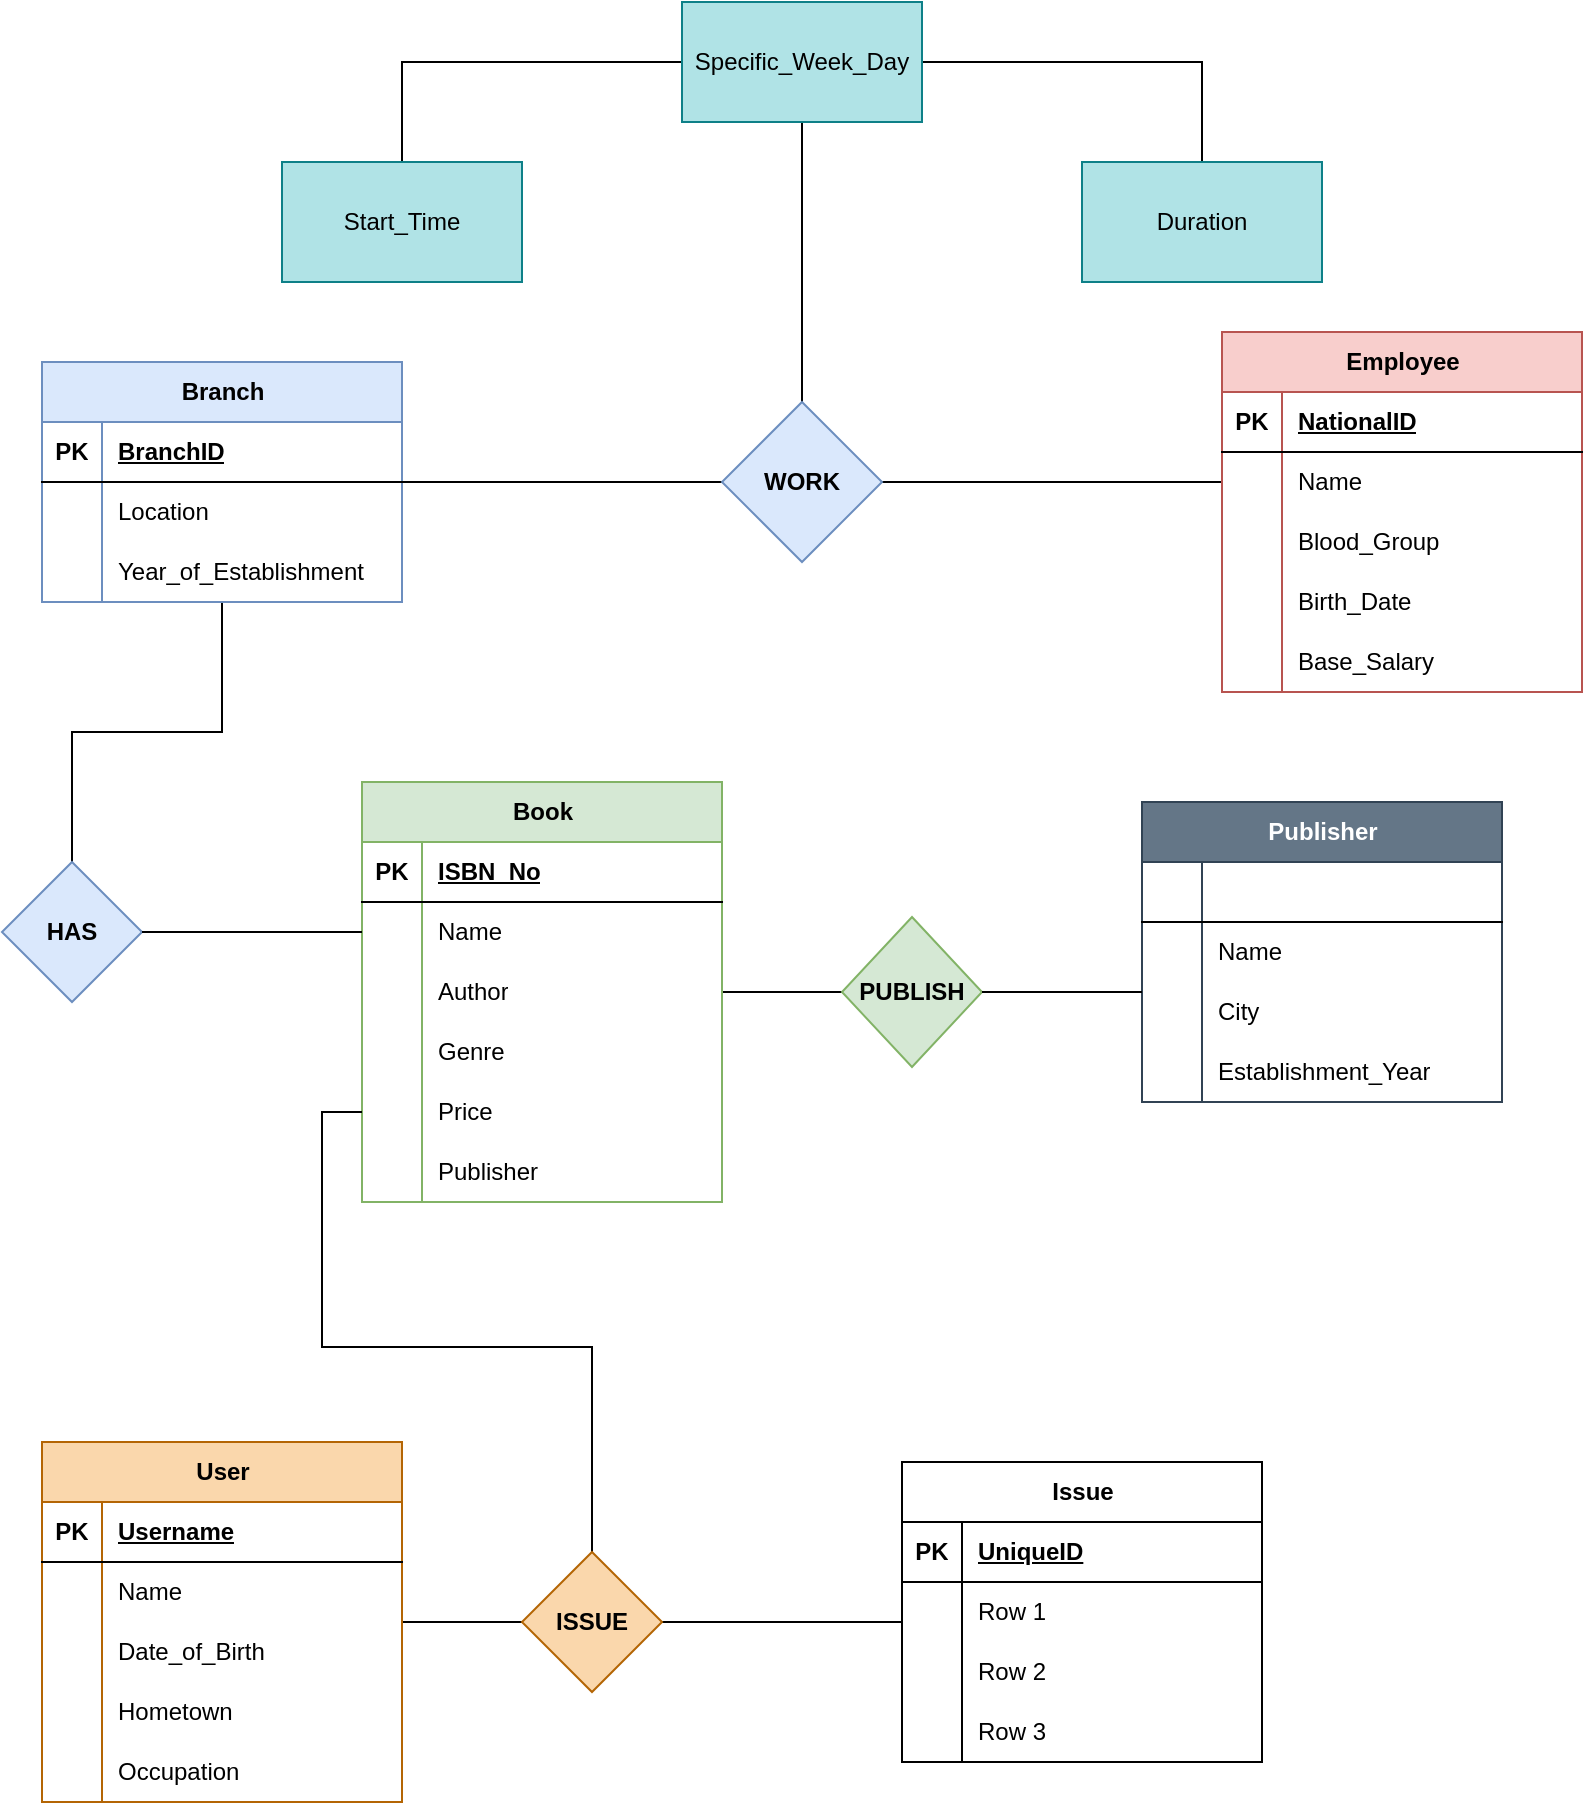 <mxfile version="21.8.0" type="github">
  <diagram id="R2lEEEUBdFMjLlhIrx00" name="Page-1">
    <mxGraphModel dx="1050" dy="581" grid="1" gridSize="10" guides="1" tooltips="1" connect="1" arrows="1" fold="1" page="1" pageScale="1" pageWidth="850" pageHeight="1100" math="0" shadow="0" extFonts="Permanent Marker^https://fonts.googleapis.com/css?family=Permanent+Marker">
      <root>
        <mxCell id="0" />
        <mxCell id="1" parent="0" />
        <mxCell id="8fr87lGCWMUbjA5E1Mi0-62" value="" style="edgeStyle=orthogonalEdgeStyle;rounded=0;orthogonalLoop=1;jettySize=auto;html=1;endArrow=none;endFill=0;" edge="1" parent="1" source="8fr87lGCWMUbjA5E1Mi0-15" target="8fr87lGCWMUbjA5E1Mi0-61">
          <mxGeometry relative="1" as="geometry" />
        </mxCell>
        <mxCell id="8fr87lGCWMUbjA5E1Mi0-104" value="" style="edgeStyle=orthogonalEdgeStyle;rounded=0;orthogonalLoop=1;jettySize=auto;html=1;endArrow=none;endFill=0;" edge="1" parent="1" source="8fr87lGCWMUbjA5E1Mi0-15" target="8fr87lGCWMUbjA5E1Mi0-103">
          <mxGeometry relative="1" as="geometry" />
        </mxCell>
        <mxCell id="8fr87lGCWMUbjA5E1Mi0-15" value="Branch" style="shape=table;startSize=30;container=1;collapsible=1;childLayout=tableLayout;fixedRows=1;rowLines=0;fontStyle=1;align=center;resizeLast=1;html=1;fillColor=#dae8fc;strokeColor=#6c8ebf;" vertex="1" parent="1">
          <mxGeometry x="40" y="200" width="180" height="120" as="geometry" />
        </mxCell>
        <mxCell id="8fr87lGCWMUbjA5E1Mi0-16" value="" style="shape=tableRow;horizontal=0;startSize=0;swimlaneHead=0;swimlaneBody=0;fillColor=none;collapsible=0;dropTarget=0;points=[[0,0.5],[1,0.5]];portConstraint=eastwest;top=0;left=0;right=0;bottom=1;" vertex="1" parent="8fr87lGCWMUbjA5E1Mi0-15">
          <mxGeometry y="30" width="180" height="30" as="geometry" />
        </mxCell>
        <mxCell id="8fr87lGCWMUbjA5E1Mi0-17" value="PK" style="shape=partialRectangle;connectable=0;fillColor=none;top=0;left=0;bottom=0;right=0;fontStyle=1;overflow=hidden;whiteSpace=wrap;html=1;" vertex="1" parent="8fr87lGCWMUbjA5E1Mi0-16">
          <mxGeometry width="30" height="30" as="geometry">
            <mxRectangle width="30" height="30" as="alternateBounds" />
          </mxGeometry>
        </mxCell>
        <mxCell id="8fr87lGCWMUbjA5E1Mi0-18" value="BranchID" style="shape=partialRectangle;connectable=0;fillColor=none;top=0;left=0;bottom=0;right=0;align=left;spacingLeft=6;fontStyle=5;overflow=hidden;whiteSpace=wrap;html=1;" vertex="1" parent="8fr87lGCWMUbjA5E1Mi0-16">
          <mxGeometry x="30" width="150" height="30" as="geometry">
            <mxRectangle width="150" height="30" as="alternateBounds" />
          </mxGeometry>
        </mxCell>
        <mxCell id="8fr87lGCWMUbjA5E1Mi0-19" value="" style="shape=tableRow;horizontal=0;startSize=0;swimlaneHead=0;swimlaneBody=0;fillColor=none;collapsible=0;dropTarget=0;points=[[0,0.5],[1,0.5]];portConstraint=eastwest;top=0;left=0;right=0;bottom=0;" vertex="1" parent="8fr87lGCWMUbjA5E1Mi0-15">
          <mxGeometry y="60" width="180" height="30" as="geometry" />
        </mxCell>
        <mxCell id="8fr87lGCWMUbjA5E1Mi0-20" value="" style="shape=partialRectangle;connectable=0;fillColor=none;top=0;left=0;bottom=0;right=0;editable=1;overflow=hidden;whiteSpace=wrap;html=1;" vertex="1" parent="8fr87lGCWMUbjA5E1Mi0-19">
          <mxGeometry width="30" height="30" as="geometry">
            <mxRectangle width="30" height="30" as="alternateBounds" />
          </mxGeometry>
        </mxCell>
        <mxCell id="8fr87lGCWMUbjA5E1Mi0-21" value="Location" style="shape=partialRectangle;connectable=0;fillColor=none;top=0;left=0;bottom=0;right=0;align=left;spacingLeft=6;overflow=hidden;whiteSpace=wrap;html=1;" vertex="1" parent="8fr87lGCWMUbjA5E1Mi0-19">
          <mxGeometry x="30" width="150" height="30" as="geometry">
            <mxRectangle width="150" height="30" as="alternateBounds" />
          </mxGeometry>
        </mxCell>
        <mxCell id="8fr87lGCWMUbjA5E1Mi0-22" value="" style="shape=tableRow;horizontal=0;startSize=0;swimlaneHead=0;swimlaneBody=0;fillColor=none;collapsible=0;dropTarget=0;points=[[0,0.5],[1,0.5]];portConstraint=eastwest;top=0;left=0;right=0;bottom=0;" vertex="1" parent="8fr87lGCWMUbjA5E1Mi0-15">
          <mxGeometry y="90" width="180" height="30" as="geometry" />
        </mxCell>
        <mxCell id="8fr87lGCWMUbjA5E1Mi0-23" value="" style="shape=partialRectangle;connectable=0;fillColor=none;top=0;left=0;bottom=0;right=0;editable=1;overflow=hidden;whiteSpace=wrap;html=1;" vertex="1" parent="8fr87lGCWMUbjA5E1Mi0-22">
          <mxGeometry width="30" height="30" as="geometry">
            <mxRectangle width="30" height="30" as="alternateBounds" />
          </mxGeometry>
        </mxCell>
        <mxCell id="8fr87lGCWMUbjA5E1Mi0-24" value="Year_of_Establishment" style="shape=partialRectangle;connectable=0;fillColor=none;top=0;left=0;bottom=0;right=0;align=left;spacingLeft=6;overflow=hidden;whiteSpace=wrap;html=1;" vertex="1" parent="8fr87lGCWMUbjA5E1Mi0-22">
          <mxGeometry x="30" width="150" height="30" as="geometry">
            <mxRectangle width="150" height="30" as="alternateBounds" />
          </mxGeometry>
        </mxCell>
        <mxCell id="8fr87lGCWMUbjA5E1Mi0-64" value="" style="edgeStyle=orthogonalEdgeStyle;rounded=0;orthogonalLoop=1;jettySize=auto;html=1;entryX=1;entryY=0.5;entryDx=0;entryDy=0;endArrow=none;endFill=0;exitX=0;exitY=0.5;exitDx=0;exitDy=0;" edge="1" parent="1" source="8fr87lGCWMUbjA5E1Mi0-32" target="8fr87lGCWMUbjA5E1Mi0-61">
          <mxGeometry relative="1" as="geometry">
            <mxPoint x="490" y="360" as="targetPoint" />
          </mxGeometry>
        </mxCell>
        <mxCell id="8fr87lGCWMUbjA5E1Mi0-28" value="Employee" style="shape=table;startSize=30;container=1;collapsible=1;childLayout=tableLayout;fixedRows=1;rowLines=0;fontStyle=1;align=center;resizeLast=1;html=1;fillColor=#f8cecc;strokeColor=#b85450;" vertex="1" parent="1">
          <mxGeometry x="630" y="185" width="180" height="180" as="geometry" />
        </mxCell>
        <mxCell id="8fr87lGCWMUbjA5E1Mi0-29" value="" style="shape=tableRow;horizontal=0;startSize=0;swimlaneHead=0;swimlaneBody=0;fillColor=none;collapsible=0;dropTarget=0;points=[[0,0.5],[1,0.5]];portConstraint=eastwest;top=0;left=0;right=0;bottom=1;" vertex="1" parent="8fr87lGCWMUbjA5E1Mi0-28">
          <mxGeometry y="30" width="180" height="30" as="geometry" />
        </mxCell>
        <mxCell id="8fr87lGCWMUbjA5E1Mi0-30" value="PK" style="shape=partialRectangle;connectable=0;fillColor=none;top=0;left=0;bottom=0;right=0;fontStyle=1;overflow=hidden;whiteSpace=wrap;html=1;" vertex="1" parent="8fr87lGCWMUbjA5E1Mi0-29">
          <mxGeometry width="30" height="30" as="geometry">
            <mxRectangle width="30" height="30" as="alternateBounds" />
          </mxGeometry>
        </mxCell>
        <mxCell id="8fr87lGCWMUbjA5E1Mi0-31" value="NationalID" style="shape=partialRectangle;connectable=0;fillColor=none;top=0;left=0;bottom=0;right=0;align=left;spacingLeft=6;fontStyle=5;overflow=hidden;whiteSpace=wrap;html=1;" vertex="1" parent="8fr87lGCWMUbjA5E1Mi0-29">
          <mxGeometry x="30" width="150" height="30" as="geometry">
            <mxRectangle width="150" height="30" as="alternateBounds" />
          </mxGeometry>
        </mxCell>
        <mxCell id="8fr87lGCWMUbjA5E1Mi0-32" value="" style="shape=tableRow;horizontal=0;startSize=0;swimlaneHead=0;swimlaneBody=0;fillColor=none;collapsible=0;dropTarget=0;points=[[0,0.5],[1,0.5]];portConstraint=eastwest;top=0;left=0;right=0;bottom=0;" vertex="1" parent="8fr87lGCWMUbjA5E1Mi0-28">
          <mxGeometry y="60" width="180" height="30" as="geometry" />
        </mxCell>
        <mxCell id="8fr87lGCWMUbjA5E1Mi0-33" value="" style="shape=partialRectangle;connectable=0;fillColor=none;top=0;left=0;bottom=0;right=0;editable=1;overflow=hidden;whiteSpace=wrap;html=1;" vertex="1" parent="8fr87lGCWMUbjA5E1Mi0-32">
          <mxGeometry width="30" height="30" as="geometry">
            <mxRectangle width="30" height="30" as="alternateBounds" />
          </mxGeometry>
        </mxCell>
        <mxCell id="8fr87lGCWMUbjA5E1Mi0-34" value="Name" style="shape=partialRectangle;connectable=0;fillColor=none;top=0;left=0;bottom=0;right=0;align=left;spacingLeft=6;overflow=hidden;whiteSpace=wrap;html=1;" vertex="1" parent="8fr87lGCWMUbjA5E1Mi0-32">
          <mxGeometry x="30" width="150" height="30" as="geometry">
            <mxRectangle width="150" height="30" as="alternateBounds" />
          </mxGeometry>
        </mxCell>
        <mxCell id="8fr87lGCWMUbjA5E1Mi0-35" value="" style="shape=tableRow;horizontal=0;startSize=0;swimlaneHead=0;swimlaneBody=0;fillColor=none;collapsible=0;dropTarget=0;points=[[0,0.5],[1,0.5]];portConstraint=eastwest;top=0;left=0;right=0;bottom=0;" vertex="1" parent="8fr87lGCWMUbjA5E1Mi0-28">
          <mxGeometry y="90" width="180" height="30" as="geometry" />
        </mxCell>
        <mxCell id="8fr87lGCWMUbjA5E1Mi0-36" value="" style="shape=partialRectangle;connectable=0;fillColor=none;top=0;left=0;bottom=0;right=0;editable=1;overflow=hidden;whiteSpace=wrap;html=1;" vertex="1" parent="8fr87lGCWMUbjA5E1Mi0-35">
          <mxGeometry width="30" height="30" as="geometry">
            <mxRectangle width="30" height="30" as="alternateBounds" />
          </mxGeometry>
        </mxCell>
        <mxCell id="8fr87lGCWMUbjA5E1Mi0-37" value="Blood_Group" style="shape=partialRectangle;connectable=0;fillColor=none;top=0;left=0;bottom=0;right=0;align=left;spacingLeft=6;overflow=hidden;whiteSpace=wrap;html=1;" vertex="1" parent="8fr87lGCWMUbjA5E1Mi0-35">
          <mxGeometry x="30" width="150" height="30" as="geometry">
            <mxRectangle width="150" height="30" as="alternateBounds" />
          </mxGeometry>
        </mxCell>
        <mxCell id="8fr87lGCWMUbjA5E1Mi0-38" value="" style="shape=tableRow;horizontal=0;startSize=0;swimlaneHead=0;swimlaneBody=0;fillColor=none;collapsible=0;dropTarget=0;points=[[0,0.5],[1,0.5]];portConstraint=eastwest;top=0;left=0;right=0;bottom=0;" vertex="1" parent="8fr87lGCWMUbjA5E1Mi0-28">
          <mxGeometry y="120" width="180" height="30" as="geometry" />
        </mxCell>
        <mxCell id="8fr87lGCWMUbjA5E1Mi0-39" value="" style="shape=partialRectangle;connectable=0;fillColor=none;top=0;left=0;bottom=0;right=0;editable=1;overflow=hidden;whiteSpace=wrap;html=1;" vertex="1" parent="8fr87lGCWMUbjA5E1Mi0-38">
          <mxGeometry width="30" height="30" as="geometry">
            <mxRectangle width="30" height="30" as="alternateBounds" />
          </mxGeometry>
        </mxCell>
        <mxCell id="8fr87lGCWMUbjA5E1Mi0-40" value="Birth_Date" style="shape=partialRectangle;connectable=0;fillColor=none;top=0;left=0;bottom=0;right=0;align=left;spacingLeft=6;overflow=hidden;whiteSpace=wrap;html=1;" vertex="1" parent="8fr87lGCWMUbjA5E1Mi0-38">
          <mxGeometry x="30" width="150" height="30" as="geometry">
            <mxRectangle width="150" height="30" as="alternateBounds" />
          </mxGeometry>
        </mxCell>
        <mxCell id="8fr87lGCWMUbjA5E1Mi0-125" value="" style="shape=tableRow;horizontal=0;startSize=0;swimlaneHead=0;swimlaneBody=0;fillColor=none;collapsible=0;dropTarget=0;points=[[0,0.5],[1,0.5]];portConstraint=eastwest;top=0;left=0;right=0;bottom=0;" vertex="1" parent="8fr87lGCWMUbjA5E1Mi0-28">
          <mxGeometry y="150" width="180" height="30" as="geometry" />
        </mxCell>
        <mxCell id="8fr87lGCWMUbjA5E1Mi0-126" value="" style="shape=partialRectangle;connectable=0;fillColor=none;top=0;left=0;bottom=0;right=0;editable=1;overflow=hidden;whiteSpace=wrap;html=1;" vertex="1" parent="8fr87lGCWMUbjA5E1Mi0-125">
          <mxGeometry width="30" height="30" as="geometry">
            <mxRectangle width="30" height="30" as="alternateBounds" />
          </mxGeometry>
        </mxCell>
        <mxCell id="8fr87lGCWMUbjA5E1Mi0-127" value="Base_Salary" style="shape=partialRectangle;connectable=0;fillColor=none;top=0;left=0;bottom=0;right=0;align=left;spacingLeft=6;overflow=hidden;whiteSpace=wrap;html=1;" vertex="1" parent="8fr87lGCWMUbjA5E1Mi0-125">
          <mxGeometry x="30" width="150" height="30" as="geometry">
            <mxRectangle width="150" height="30" as="alternateBounds" />
          </mxGeometry>
        </mxCell>
        <mxCell id="8fr87lGCWMUbjA5E1Mi0-56" value="" style="edgeStyle=orthogonalEdgeStyle;rounded=0;orthogonalLoop=1;jettySize=auto;html=1;exitX=0.5;exitY=0;exitDx=0;exitDy=0;endArrow=none;endFill=0;" edge="1" parent="1" source="8fr87lGCWMUbjA5E1Mi0-61" target="8fr87lGCWMUbjA5E1Mi0-55">
          <mxGeometry relative="1" as="geometry">
            <mxPoint x="420" y="235" as="sourcePoint" />
          </mxGeometry>
        </mxCell>
        <mxCell id="8fr87lGCWMUbjA5E1Mi0-58" value="" style="edgeStyle=orthogonalEdgeStyle;rounded=0;orthogonalLoop=1;jettySize=auto;html=1;endArrow=none;endFill=0;" edge="1" parent="1" source="8fr87lGCWMUbjA5E1Mi0-55" target="8fr87lGCWMUbjA5E1Mi0-57">
          <mxGeometry relative="1" as="geometry" />
        </mxCell>
        <mxCell id="8fr87lGCWMUbjA5E1Mi0-60" value="" style="edgeStyle=orthogonalEdgeStyle;rounded=0;orthogonalLoop=1;jettySize=auto;html=1;endArrow=none;endFill=0;" edge="1" parent="1" source="8fr87lGCWMUbjA5E1Mi0-55" target="8fr87lGCWMUbjA5E1Mi0-59">
          <mxGeometry relative="1" as="geometry" />
        </mxCell>
        <mxCell id="8fr87lGCWMUbjA5E1Mi0-55" value="Specific_Week_Day" style="whiteSpace=wrap;html=1;fillColor=#b0e3e6;strokeColor=#0e8088;" vertex="1" parent="1">
          <mxGeometry x="360" y="20" width="120" height="60" as="geometry" />
        </mxCell>
        <mxCell id="8fr87lGCWMUbjA5E1Mi0-57" value="Start_Time" style="whiteSpace=wrap;html=1;fillColor=#b0e3e6;strokeColor=#0e8088;" vertex="1" parent="1">
          <mxGeometry x="160" y="100" width="120" height="60" as="geometry" />
        </mxCell>
        <mxCell id="8fr87lGCWMUbjA5E1Mi0-59" value="Duration" style="whiteSpace=wrap;html=1;fillColor=#b0e3e6;strokeColor=#0e8088;" vertex="1" parent="1">
          <mxGeometry x="560" y="100" width="120" height="60" as="geometry" />
        </mxCell>
        <mxCell id="8fr87lGCWMUbjA5E1Mi0-61" value="WORK" style="rhombus;whiteSpace=wrap;html=1;fillColor=#dae8fc;strokeColor=#6c8ebf;startSize=30;fontStyle=1;" vertex="1" parent="1">
          <mxGeometry x="380" y="220" width="80" height="80" as="geometry" />
        </mxCell>
        <mxCell id="8fr87lGCWMUbjA5E1Mi0-107" value="" style="edgeStyle=orthogonalEdgeStyle;rounded=0;orthogonalLoop=1;jettySize=auto;html=1;endArrow=none;endFill=0;" edge="1" parent="1" source="8fr87lGCWMUbjA5E1Mi0-65" target="8fr87lGCWMUbjA5E1Mi0-106">
          <mxGeometry relative="1" as="geometry" />
        </mxCell>
        <mxCell id="8fr87lGCWMUbjA5E1Mi0-65" value="Book" style="shape=table;startSize=30;container=1;collapsible=1;childLayout=tableLayout;fixedRows=1;rowLines=0;fontStyle=1;align=center;resizeLast=1;html=1;fillColor=#d5e8d4;strokeColor=#82b366;" vertex="1" parent="1">
          <mxGeometry x="200" y="410" width="180" height="210" as="geometry" />
        </mxCell>
        <mxCell id="8fr87lGCWMUbjA5E1Mi0-66" value="" style="shape=tableRow;horizontal=0;startSize=0;swimlaneHead=0;swimlaneBody=0;fillColor=none;collapsible=0;dropTarget=0;points=[[0,0.5],[1,0.5]];portConstraint=eastwest;top=0;left=0;right=0;bottom=1;" vertex="1" parent="8fr87lGCWMUbjA5E1Mi0-65">
          <mxGeometry y="30" width="180" height="30" as="geometry" />
        </mxCell>
        <mxCell id="8fr87lGCWMUbjA5E1Mi0-67" value="PK" style="shape=partialRectangle;connectable=0;fillColor=none;top=0;left=0;bottom=0;right=0;fontStyle=1;overflow=hidden;whiteSpace=wrap;html=1;" vertex="1" parent="8fr87lGCWMUbjA5E1Mi0-66">
          <mxGeometry width="30" height="30" as="geometry">
            <mxRectangle width="30" height="30" as="alternateBounds" />
          </mxGeometry>
        </mxCell>
        <mxCell id="8fr87lGCWMUbjA5E1Mi0-68" value="ISBN_No" style="shape=partialRectangle;connectable=0;fillColor=none;top=0;left=0;bottom=0;right=0;align=left;spacingLeft=6;fontStyle=5;overflow=hidden;whiteSpace=wrap;html=1;" vertex="1" parent="8fr87lGCWMUbjA5E1Mi0-66">
          <mxGeometry x="30" width="150" height="30" as="geometry">
            <mxRectangle width="150" height="30" as="alternateBounds" />
          </mxGeometry>
        </mxCell>
        <mxCell id="8fr87lGCWMUbjA5E1Mi0-69" value="" style="shape=tableRow;horizontal=0;startSize=0;swimlaneHead=0;swimlaneBody=0;fillColor=none;collapsible=0;dropTarget=0;points=[[0,0.5],[1,0.5]];portConstraint=eastwest;top=0;left=0;right=0;bottom=0;" vertex="1" parent="8fr87lGCWMUbjA5E1Mi0-65">
          <mxGeometry y="60" width="180" height="30" as="geometry" />
        </mxCell>
        <mxCell id="8fr87lGCWMUbjA5E1Mi0-70" value="" style="shape=partialRectangle;connectable=0;fillColor=none;top=0;left=0;bottom=0;right=0;editable=1;overflow=hidden;whiteSpace=wrap;html=1;" vertex="1" parent="8fr87lGCWMUbjA5E1Mi0-69">
          <mxGeometry width="30" height="30" as="geometry">
            <mxRectangle width="30" height="30" as="alternateBounds" />
          </mxGeometry>
        </mxCell>
        <mxCell id="8fr87lGCWMUbjA5E1Mi0-71" value="Name" style="shape=partialRectangle;connectable=0;fillColor=none;top=0;left=0;bottom=0;right=0;align=left;spacingLeft=6;overflow=hidden;whiteSpace=wrap;html=1;" vertex="1" parent="8fr87lGCWMUbjA5E1Mi0-69">
          <mxGeometry x="30" width="150" height="30" as="geometry">
            <mxRectangle width="150" height="30" as="alternateBounds" />
          </mxGeometry>
        </mxCell>
        <mxCell id="8fr87lGCWMUbjA5E1Mi0-72" value="" style="shape=tableRow;horizontal=0;startSize=0;swimlaneHead=0;swimlaneBody=0;fillColor=none;collapsible=0;dropTarget=0;points=[[0,0.5],[1,0.5]];portConstraint=eastwest;top=0;left=0;right=0;bottom=0;" vertex="1" parent="8fr87lGCWMUbjA5E1Mi0-65">
          <mxGeometry y="90" width="180" height="30" as="geometry" />
        </mxCell>
        <mxCell id="8fr87lGCWMUbjA5E1Mi0-73" value="" style="shape=partialRectangle;connectable=0;fillColor=none;top=0;left=0;bottom=0;right=0;editable=1;overflow=hidden;whiteSpace=wrap;html=1;" vertex="1" parent="8fr87lGCWMUbjA5E1Mi0-72">
          <mxGeometry width="30" height="30" as="geometry">
            <mxRectangle width="30" height="30" as="alternateBounds" />
          </mxGeometry>
        </mxCell>
        <mxCell id="8fr87lGCWMUbjA5E1Mi0-74" value="Author" style="shape=partialRectangle;connectable=0;fillColor=none;top=0;left=0;bottom=0;right=0;align=left;spacingLeft=6;overflow=hidden;whiteSpace=wrap;html=1;" vertex="1" parent="8fr87lGCWMUbjA5E1Mi0-72">
          <mxGeometry x="30" width="150" height="30" as="geometry">
            <mxRectangle width="150" height="30" as="alternateBounds" />
          </mxGeometry>
        </mxCell>
        <mxCell id="8fr87lGCWMUbjA5E1Mi0-75" value="" style="shape=tableRow;horizontal=0;startSize=0;swimlaneHead=0;swimlaneBody=0;fillColor=none;collapsible=0;dropTarget=0;points=[[0,0.5],[1,0.5]];portConstraint=eastwest;top=0;left=0;right=0;bottom=0;" vertex="1" parent="8fr87lGCWMUbjA5E1Mi0-65">
          <mxGeometry y="120" width="180" height="30" as="geometry" />
        </mxCell>
        <mxCell id="8fr87lGCWMUbjA5E1Mi0-76" value="" style="shape=partialRectangle;connectable=0;fillColor=none;top=0;left=0;bottom=0;right=0;editable=1;overflow=hidden;whiteSpace=wrap;html=1;" vertex="1" parent="8fr87lGCWMUbjA5E1Mi0-75">
          <mxGeometry width="30" height="30" as="geometry">
            <mxRectangle width="30" height="30" as="alternateBounds" />
          </mxGeometry>
        </mxCell>
        <mxCell id="8fr87lGCWMUbjA5E1Mi0-77" value="Genre" style="shape=partialRectangle;connectable=0;fillColor=none;top=0;left=0;bottom=0;right=0;align=left;spacingLeft=6;overflow=hidden;whiteSpace=wrap;html=1;" vertex="1" parent="8fr87lGCWMUbjA5E1Mi0-75">
          <mxGeometry x="30" width="150" height="30" as="geometry">
            <mxRectangle width="150" height="30" as="alternateBounds" />
          </mxGeometry>
        </mxCell>
        <mxCell id="8fr87lGCWMUbjA5E1Mi0-78" value="" style="shape=tableRow;horizontal=0;startSize=0;swimlaneHead=0;swimlaneBody=0;fillColor=none;collapsible=0;dropTarget=0;points=[[0,0.5],[1,0.5]];portConstraint=eastwest;top=0;left=0;right=0;bottom=0;" vertex="1" parent="8fr87lGCWMUbjA5E1Mi0-65">
          <mxGeometry y="150" width="180" height="30" as="geometry" />
        </mxCell>
        <mxCell id="8fr87lGCWMUbjA5E1Mi0-79" value="" style="shape=partialRectangle;connectable=0;fillColor=none;top=0;left=0;bottom=0;right=0;editable=1;overflow=hidden;whiteSpace=wrap;html=1;" vertex="1" parent="8fr87lGCWMUbjA5E1Mi0-78">
          <mxGeometry width="30" height="30" as="geometry">
            <mxRectangle width="30" height="30" as="alternateBounds" />
          </mxGeometry>
        </mxCell>
        <mxCell id="8fr87lGCWMUbjA5E1Mi0-80" value="Price" style="shape=partialRectangle;connectable=0;fillColor=none;top=0;left=0;bottom=0;right=0;align=left;spacingLeft=6;overflow=hidden;whiteSpace=wrap;html=1;" vertex="1" parent="8fr87lGCWMUbjA5E1Mi0-78">
          <mxGeometry x="30" width="150" height="30" as="geometry">
            <mxRectangle width="150" height="30" as="alternateBounds" />
          </mxGeometry>
        </mxCell>
        <mxCell id="8fr87lGCWMUbjA5E1Mi0-100" value="" style="shape=tableRow;horizontal=0;startSize=0;swimlaneHead=0;swimlaneBody=0;fillColor=none;collapsible=0;dropTarget=0;points=[[0,0.5],[1,0.5]];portConstraint=eastwest;top=0;left=0;right=0;bottom=0;" vertex="1" parent="8fr87lGCWMUbjA5E1Mi0-65">
          <mxGeometry y="180" width="180" height="30" as="geometry" />
        </mxCell>
        <mxCell id="8fr87lGCWMUbjA5E1Mi0-101" value="" style="shape=partialRectangle;connectable=0;fillColor=none;top=0;left=0;bottom=0;right=0;editable=1;overflow=hidden;whiteSpace=wrap;html=1;" vertex="1" parent="8fr87lGCWMUbjA5E1Mi0-100">
          <mxGeometry width="30" height="30" as="geometry">
            <mxRectangle width="30" height="30" as="alternateBounds" />
          </mxGeometry>
        </mxCell>
        <mxCell id="8fr87lGCWMUbjA5E1Mi0-102" value="Publisher" style="shape=partialRectangle;connectable=0;fillColor=none;top=0;left=0;bottom=0;right=0;align=left;spacingLeft=6;overflow=hidden;whiteSpace=wrap;html=1;" vertex="1" parent="8fr87lGCWMUbjA5E1Mi0-100">
          <mxGeometry x="30" width="150" height="30" as="geometry">
            <mxRectangle width="150" height="30" as="alternateBounds" />
          </mxGeometry>
        </mxCell>
        <mxCell id="8fr87lGCWMUbjA5E1Mi0-81" value="Publisher" style="shape=table;startSize=30;container=1;collapsible=1;childLayout=tableLayout;fixedRows=1;rowLines=0;fontStyle=1;align=center;resizeLast=1;html=1;fillColor=#647687;strokeColor=#314354;fontColor=#ffffff;" vertex="1" parent="1">
          <mxGeometry x="590" y="420" width="180" height="150" as="geometry" />
        </mxCell>
        <mxCell id="8fr87lGCWMUbjA5E1Mi0-82" value="" style="shape=tableRow;horizontal=0;startSize=0;swimlaneHead=0;swimlaneBody=0;fillColor=none;collapsible=0;dropTarget=0;points=[[0,0.5],[1,0.5]];portConstraint=eastwest;top=0;left=0;right=0;bottom=1;" vertex="1" parent="8fr87lGCWMUbjA5E1Mi0-81">
          <mxGeometry y="30" width="180" height="30" as="geometry" />
        </mxCell>
        <mxCell id="8fr87lGCWMUbjA5E1Mi0-83" value="" style="shape=partialRectangle;connectable=0;fillColor=none;top=0;left=0;bottom=0;right=0;fontStyle=1;overflow=hidden;whiteSpace=wrap;html=1;" vertex="1" parent="8fr87lGCWMUbjA5E1Mi0-82">
          <mxGeometry width="30" height="30" as="geometry">
            <mxRectangle width="30" height="30" as="alternateBounds" />
          </mxGeometry>
        </mxCell>
        <mxCell id="8fr87lGCWMUbjA5E1Mi0-84" value="" style="shape=partialRectangle;connectable=0;fillColor=none;top=0;left=0;bottom=0;right=0;align=left;spacingLeft=6;fontStyle=5;overflow=hidden;whiteSpace=wrap;html=1;" vertex="1" parent="8fr87lGCWMUbjA5E1Mi0-82">
          <mxGeometry x="30" width="150" height="30" as="geometry">
            <mxRectangle width="150" height="30" as="alternateBounds" />
          </mxGeometry>
        </mxCell>
        <mxCell id="8fr87lGCWMUbjA5E1Mi0-85" value="" style="shape=tableRow;horizontal=0;startSize=0;swimlaneHead=0;swimlaneBody=0;fillColor=none;collapsible=0;dropTarget=0;points=[[0,0.5],[1,0.5]];portConstraint=eastwest;top=0;left=0;right=0;bottom=0;" vertex="1" parent="8fr87lGCWMUbjA5E1Mi0-81">
          <mxGeometry y="60" width="180" height="30" as="geometry" />
        </mxCell>
        <mxCell id="8fr87lGCWMUbjA5E1Mi0-86" value="" style="shape=partialRectangle;connectable=0;fillColor=none;top=0;left=0;bottom=0;right=0;editable=1;overflow=hidden;whiteSpace=wrap;html=1;" vertex="1" parent="8fr87lGCWMUbjA5E1Mi0-85">
          <mxGeometry width="30" height="30" as="geometry">
            <mxRectangle width="30" height="30" as="alternateBounds" />
          </mxGeometry>
        </mxCell>
        <mxCell id="8fr87lGCWMUbjA5E1Mi0-87" value="Name" style="shape=partialRectangle;connectable=0;fillColor=none;top=0;left=0;bottom=0;right=0;align=left;spacingLeft=6;overflow=hidden;whiteSpace=wrap;html=1;" vertex="1" parent="8fr87lGCWMUbjA5E1Mi0-85">
          <mxGeometry x="30" width="150" height="30" as="geometry">
            <mxRectangle width="150" height="30" as="alternateBounds" />
          </mxGeometry>
        </mxCell>
        <mxCell id="8fr87lGCWMUbjA5E1Mi0-88" value="" style="shape=tableRow;horizontal=0;startSize=0;swimlaneHead=0;swimlaneBody=0;fillColor=none;collapsible=0;dropTarget=0;points=[[0,0.5],[1,0.5]];portConstraint=eastwest;top=0;left=0;right=0;bottom=0;" vertex="1" parent="8fr87lGCWMUbjA5E1Mi0-81">
          <mxGeometry y="90" width="180" height="30" as="geometry" />
        </mxCell>
        <mxCell id="8fr87lGCWMUbjA5E1Mi0-89" value="" style="shape=partialRectangle;connectable=0;fillColor=none;top=0;left=0;bottom=0;right=0;editable=1;overflow=hidden;whiteSpace=wrap;html=1;" vertex="1" parent="8fr87lGCWMUbjA5E1Mi0-88">
          <mxGeometry width="30" height="30" as="geometry">
            <mxRectangle width="30" height="30" as="alternateBounds" />
          </mxGeometry>
        </mxCell>
        <mxCell id="8fr87lGCWMUbjA5E1Mi0-90" value="City" style="shape=partialRectangle;connectable=0;fillColor=none;top=0;left=0;bottom=0;right=0;align=left;spacingLeft=6;overflow=hidden;whiteSpace=wrap;html=1;" vertex="1" parent="8fr87lGCWMUbjA5E1Mi0-88">
          <mxGeometry x="30" width="150" height="30" as="geometry">
            <mxRectangle width="150" height="30" as="alternateBounds" />
          </mxGeometry>
        </mxCell>
        <mxCell id="8fr87lGCWMUbjA5E1Mi0-91" value="" style="shape=tableRow;horizontal=0;startSize=0;swimlaneHead=0;swimlaneBody=0;fillColor=none;collapsible=0;dropTarget=0;points=[[0,0.5],[1,0.5]];portConstraint=eastwest;top=0;left=0;right=0;bottom=0;" vertex="1" parent="8fr87lGCWMUbjA5E1Mi0-81">
          <mxGeometry y="120" width="180" height="30" as="geometry" />
        </mxCell>
        <mxCell id="8fr87lGCWMUbjA5E1Mi0-92" value="" style="shape=partialRectangle;connectable=0;fillColor=none;top=0;left=0;bottom=0;right=0;editable=1;overflow=hidden;whiteSpace=wrap;html=1;" vertex="1" parent="8fr87lGCWMUbjA5E1Mi0-91">
          <mxGeometry width="30" height="30" as="geometry">
            <mxRectangle width="30" height="30" as="alternateBounds" />
          </mxGeometry>
        </mxCell>
        <mxCell id="8fr87lGCWMUbjA5E1Mi0-93" value="Establishment_Year" style="shape=partialRectangle;connectable=0;fillColor=none;top=0;left=0;bottom=0;right=0;align=left;spacingLeft=6;overflow=hidden;whiteSpace=wrap;html=1;" vertex="1" parent="8fr87lGCWMUbjA5E1Mi0-91">
          <mxGeometry x="30" width="150" height="30" as="geometry">
            <mxRectangle width="150" height="30" as="alternateBounds" />
          </mxGeometry>
        </mxCell>
        <mxCell id="8fr87lGCWMUbjA5E1Mi0-103" value="HAS" style="rhombus;whiteSpace=wrap;html=1;fillColor=#dae8fc;strokeColor=#6c8ebf;startSize=30;fontStyle=1;" vertex="1" parent="1">
          <mxGeometry x="20" y="450" width="70" height="70" as="geometry" />
        </mxCell>
        <mxCell id="8fr87lGCWMUbjA5E1Mi0-105" value="" style="endArrow=none;html=1;rounded=0;exitX=1;exitY=0.5;exitDx=0;exitDy=0;entryX=0;entryY=0.5;entryDx=0;entryDy=0;" edge="1" parent="1" source="8fr87lGCWMUbjA5E1Mi0-103" target="8fr87lGCWMUbjA5E1Mi0-69">
          <mxGeometry width="50" height="50" relative="1" as="geometry">
            <mxPoint x="390" y="410" as="sourcePoint" />
            <mxPoint x="440" y="360" as="targetPoint" />
          </mxGeometry>
        </mxCell>
        <mxCell id="8fr87lGCWMUbjA5E1Mi0-106" value="PUBLISH" style="rhombus;whiteSpace=wrap;html=1;fillColor=#d5e8d4;strokeColor=#82b366;startSize=30;fontStyle=1;" vertex="1" parent="1">
          <mxGeometry x="440" y="477.5" width="70" height="75" as="geometry" />
        </mxCell>
        <mxCell id="8fr87lGCWMUbjA5E1Mi0-108" value="" style="endArrow=none;html=1;rounded=0;exitX=1;exitY=0.5;exitDx=0;exitDy=0;" edge="1" parent="1" source="8fr87lGCWMUbjA5E1Mi0-106">
          <mxGeometry width="50" height="50" relative="1" as="geometry">
            <mxPoint x="390" y="410" as="sourcePoint" />
            <mxPoint x="590" y="515" as="targetPoint" />
          </mxGeometry>
        </mxCell>
        <mxCell id="8fr87lGCWMUbjA5E1Mi0-129" value="" style="edgeStyle=orthogonalEdgeStyle;rounded=0;orthogonalLoop=1;jettySize=auto;html=1;endArrow=none;endFill=0;" edge="1" parent="1" source="8fr87lGCWMUbjA5E1Mi0-109" target="8fr87lGCWMUbjA5E1Mi0-128">
          <mxGeometry relative="1" as="geometry" />
        </mxCell>
        <mxCell id="8fr87lGCWMUbjA5E1Mi0-109" value="User" style="shape=table;startSize=30;container=1;collapsible=1;childLayout=tableLayout;fixedRows=1;rowLines=0;fontStyle=1;align=center;resizeLast=1;html=1;fillColor=#fad7ac;strokeColor=#b46504;" vertex="1" parent="1">
          <mxGeometry x="40" y="740" width="180" height="180" as="geometry" />
        </mxCell>
        <mxCell id="8fr87lGCWMUbjA5E1Mi0-110" value="" style="shape=tableRow;horizontal=0;startSize=0;swimlaneHead=0;swimlaneBody=0;fillColor=none;collapsible=0;dropTarget=0;points=[[0,0.5],[1,0.5]];portConstraint=eastwest;top=0;left=0;right=0;bottom=1;" vertex="1" parent="8fr87lGCWMUbjA5E1Mi0-109">
          <mxGeometry y="30" width="180" height="30" as="geometry" />
        </mxCell>
        <mxCell id="8fr87lGCWMUbjA5E1Mi0-111" value="PK" style="shape=partialRectangle;connectable=0;fillColor=none;top=0;left=0;bottom=0;right=0;fontStyle=1;overflow=hidden;whiteSpace=wrap;html=1;" vertex="1" parent="8fr87lGCWMUbjA5E1Mi0-110">
          <mxGeometry width="30" height="30" as="geometry">
            <mxRectangle width="30" height="30" as="alternateBounds" />
          </mxGeometry>
        </mxCell>
        <mxCell id="8fr87lGCWMUbjA5E1Mi0-112" value="Username" style="shape=partialRectangle;connectable=0;fillColor=none;top=0;left=0;bottom=0;right=0;align=left;spacingLeft=6;fontStyle=5;overflow=hidden;whiteSpace=wrap;html=1;" vertex="1" parent="8fr87lGCWMUbjA5E1Mi0-110">
          <mxGeometry x="30" width="150" height="30" as="geometry">
            <mxRectangle width="150" height="30" as="alternateBounds" />
          </mxGeometry>
        </mxCell>
        <mxCell id="8fr87lGCWMUbjA5E1Mi0-113" value="" style="shape=tableRow;horizontal=0;startSize=0;swimlaneHead=0;swimlaneBody=0;fillColor=none;collapsible=0;dropTarget=0;points=[[0,0.5],[1,0.5]];portConstraint=eastwest;top=0;left=0;right=0;bottom=0;" vertex="1" parent="8fr87lGCWMUbjA5E1Mi0-109">
          <mxGeometry y="60" width="180" height="30" as="geometry" />
        </mxCell>
        <mxCell id="8fr87lGCWMUbjA5E1Mi0-114" value="" style="shape=partialRectangle;connectable=0;fillColor=none;top=0;left=0;bottom=0;right=0;editable=1;overflow=hidden;whiteSpace=wrap;html=1;" vertex="1" parent="8fr87lGCWMUbjA5E1Mi0-113">
          <mxGeometry width="30" height="30" as="geometry">
            <mxRectangle width="30" height="30" as="alternateBounds" />
          </mxGeometry>
        </mxCell>
        <mxCell id="8fr87lGCWMUbjA5E1Mi0-115" value="Name" style="shape=partialRectangle;connectable=0;fillColor=none;top=0;left=0;bottom=0;right=0;align=left;spacingLeft=6;overflow=hidden;whiteSpace=wrap;html=1;" vertex="1" parent="8fr87lGCWMUbjA5E1Mi0-113">
          <mxGeometry x="30" width="150" height="30" as="geometry">
            <mxRectangle width="150" height="30" as="alternateBounds" />
          </mxGeometry>
        </mxCell>
        <mxCell id="8fr87lGCWMUbjA5E1Mi0-116" value="" style="shape=tableRow;horizontal=0;startSize=0;swimlaneHead=0;swimlaneBody=0;fillColor=none;collapsible=0;dropTarget=0;points=[[0,0.5],[1,0.5]];portConstraint=eastwest;top=0;left=0;right=0;bottom=0;" vertex="1" parent="8fr87lGCWMUbjA5E1Mi0-109">
          <mxGeometry y="90" width="180" height="30" as="geometry" />
        </mxCell>
        <mxCell id="8fr87lGCWMUbjA5E1Mi0-117" value="" style="shape=partialRectangle;connectable=0;fillColor=none;top=0;left=0;bottom=0;right=0;editable=1;overflow=hidden;whiteSpace=wrap;html=1;" vertex="1" parent="8fr87lGCWMUbjA5E1Mi0-116">
          <mxGeometry width="30" height="30" as="geometry">
            <mxRectangle width="30" height="30" as="alternateBounds" />
          </mxGeometry>
        </mxCell>
        <mxCell id="8fr87lGCWMUbjA5E1Mi0-118" value="Date_of_Birth" style="shape=partialRectangle;connectable=0;fillColor=none;top=0;left=0;bottom=0;right=0;align=left;spacingLeft=6;overflow=hidden;whiteSpace=wrap;html=1;" vertex="1" parent="8fr87lGCWMUbjA5E1Mi0-116">
          <mxGeometry x="30" width="150" height="30" as="geometry">
            <mxRectangle width="150" height="30" as="alternateBounds" />
          </mxGeometry>
        </mxCell>
        <mxCell id="8fr87lGCWMUbjA5E1Mi0-119" value="" style="shape=tableRow;horizontal=0;startSize=0;swimlaneHead=0;swimlaneBody=0;fillColor=none;collapsible=0;dropTarget=0;points=[[0,0.5],[1,0.5]];portConstraint=eastwest;top=0;left=0;right=0;bottom=0;" vertex="1" parent="8fr87lGCWMUbjA5E1Mi0-109">
          <mxGeometry y="120" width="180" height="30" as="geometry" />
        </mxCell>
        <mxCell id="8fr87lGCWMUbjA5E1Mi0-120" value="" style="shape=partialRectangle;connectable=0;fillColor=none;top=0;left=0;bottom=0;right=0;editable=1;overflow=hidden;whiteSpace=wrap;html=1;" vertex="1" parent="8fr87lGCWMUbjA5E1Mi0-119">
          <mxGeometry width="30" height="30" as="geometry">
            <mxRectangle width="30" height="30" as="alternateBounds" />
          </mxGeometry>
        </mxCell>
        <mxCell id="8fr87lGCWMUbjA5E1Mi0-121" value="Hometown" style="shape=partialRectangle;connectable=0;fillColor=none;top=0;left=0;bottom=0;right=0;align=left;spacingLeft=6;overflow=hidden;whiteSpace=wrap;html=1;" vertex="1" parent="8fr87lGCWMUbjA5E1Mi0-119">
          <mxGeometry x="30" width="150" height="30" as="geometry">
            <mxRectangle width="150" height="30" as="alternateBounds" />
          </mxGeometry>
        </mxCell>
        <mxCell id="8fr87lGCWMUbjA5E1Mi0-122" value="" style="shape=tableRow;horizontal=0;startSize=0;swimlaneHead=0;swimlaneBody=0;fillColor=none;collapsible=0;dropTarget=0;points=[[0,0.5],[1,0.5]];portConstraint=eastwest;top=0;left=0;right=0;bottom=0;" vertex="1" parent="8fr87lGCWMUbjA5E1Mi0-109">
          <mxGeometry y="150" width="180" height="30" as="geometry" />
        </mxCell>
        <mxCell id="8fr87lGCWMUbjA5E1Mi0-123" value="" style="shape=partialRectangle;connectable=0;fillColor=none;top=0;left=0;bottom=0;right=0;editable=1;overflow=hidden;whiteSpace=wrap;html=1;" vertex="1" parent="8fr87lGCWMUbjA5E1Mi0-122">
          <mxGeometry width="30" height="30" as="geometry">
            <mxRectangle width="30" height="30" as="alternateBounds" />
          </mxGeometry>
        </mxCell>
        <mxCell id="8fr87lGCWMUbjA5E1Mi0-124" value="Occupation" style="shape=partialRectangle;connectable=0;fillColor=none;top=0;left=0;bottom=0;right=0;align=left;spacingLeft=6;overflow=hidden;whiteSpace=wrap;html=1;" vertex="1" parent="8fr87lGCWMUbjA5E1Mi0-122">
          <mxGeometry x="30" width="150" height="30" as="geometry">
            <mxRectangle width="150" height="30" as="alternateBounds" />
          </mxGeometry>
        </mxCell>
        <mxCell id="8fr87lGCWMUbjA5E1Mi0-131" value="" style="edgeStyle=orthogonalEdgeStyle;rounded=0;orthogonalLoop=1;jettySize=auto;html=1;entryX=0;entryY=0.5;entryDx=0;entryDy=0;endArrow=none;endFill=0;" edge="1" parent="1" source="8fr87lGCWMUbjA5E1Mi0-128" target="8fr87lGCWMUbjA5E1Mi0-78">
          <mxGeometry relative="1" as="geometry">
            <mxPoint x="315" y="710" as="targetPoint" />
          </mxGeometry>
        </mxCell>
        <mxCell id="8fr87lGCWMUbjA5E1Mi0-146" value="" style="edgeStyle=orthogonalEdgeStyle;rounded=0;orthogonalLoop=1;jettySize=auto;html=1;entryX=0;entryY=0.5;entryDx=0;entryDy=0;endArrow=none;endFill=0;" edge="1" parent="1" source="8fr87lGCWMUbjA5E1Mi0-128" target="8fr87lGCWMUbjA5E1Mi0-136">
          <mxGeometry relative="1" as="geometry">
            <mxPoint x="405" y="830" as="targetPoint" />
            <Array as="points">
              <mxPoint x="470" y="830" />
            </Array>
          </mxGeometry>
        </mxCell>
        <mxCell id="8fr87lGCWMUbjA5E1Mi0-128" value="ISSUE" style="rhombus;whiteSpace=wrap;html=1;fillColor=#fad7ac;strokeColor=#b46504;startSize=30;fontStyle=1;" vertex="1" parent="1">
          <mxGeometry x="280" y="795" width="70" height="70" as="geometry" />
        </mxCell>
        <mxCell id="8fr87lGCWMUbjA5E1Mi0-132" value="Issue" style="shape=table;startSize=30;container=1;collapsible=1;childLayout=tableLayout;fixedRows=1;rowLines=0;fontStyle=1;align=center;resizeLast=1;html=1;" vertex="1" parent="1">
          <mxGeometry x="470" y="750" width="180" height="150" as="geometry" />
        </mxCell>
        <mxCell id="8fr87lGCWMUbjA5E1Mi0-133" value="" style="shape=tableRow;horizontal=0;startSize=0;swimlaneHead=0;swimlaneBody=0;fillColor=none;collapsible=0;dropTarget=0;points=[[0,0.5],[1,0.5]];portConstraint=eastwest;top=0;left=0;right=0;bottom=1;" vertex="1" parent="8fr87lGCWMUbjA5E1Mi0-132">
          <mxGeometry y="30" width="180" height="30" as="geometry" />
        </mxCell>
        <mxCell id="8fr87lGCWMUbjA5E1Mi0-134" value="PK" style="shape=partialRectangle;connectable=0;fillColor=none;top=0;left=0;bottom=0;right=0;fontStyle=1;overflow=hidden;whiteSpace=wrap;html=1;" vertex="1" parent="8fr87lGCWMUbjA5E1Mi0-133">
          <mxGeometry width="30" height="30" as="geometry">
            <mxRectangle width="30" height="30" as="alternateBounds" />
          </mxGeometry>
        </mxCell>
        <mxCell id="8fr87lGCWMUbjA5E1Mi0-135" value="UniqueID" style="shape=partialRectangle;connectable=0;fillColor=none;top=0;left=0;bottom=0;right=0;align=left;spacingLeft=6;fontStyle=5;overflow=hidden;whiteSpace=wrap;html=1;" vertex="1" parent="8fr87lGCWMUbjA5E1Mi0-133">
          <mxGeometry x="30" width="150" height="30" as="geometry">
            <mxRectangle width="150" height="30" as="alternateBounds" />
          </mxGeometry>
        </mxCell>
        <mxCell id="8fr87lGCWMUbjA5E1Mi0-136" value="" style="shape=tableRow;horizontal=0;startSize=0;swimlaneHead=0;swimlaneBody=0;fillColor=none;collapsible=0;dropTarget=0;points=[[0,0.5],[1,0.5]];portConstraint=eastwest;top=0;left=0;right=0;bottom=0;" vertex="1" parent="8fr87lGCWMUbjA5E1Mi0-132">
          <mxGeometry y="60" width="180" height="30" as="geometry" />
        </mxCell>
        <mxCell id="8fr87lGCWMUbjA5E1Mi0-137" value="" style="shape=partialRectangle;connectable=0;fillColor=none;top=0;left=0;bottom=0;right=0;editable=1;overflow=hidden;whiteSpace=wrap;html=1;" vertex="1" parent="8fr87lGCWMUbjA5E1Mi0-136">
          <mxGeometry width="30" height="30" as="geometry">
            <mxRectangle width="30" height="30" as="alternateBounds" />
          </mxGeometry>
        </mxCell>
        <mxCell id="8fr87lGCWMUbjA5E1Mi0-138" value="Row 1" style="shape=partialRectangle;connectable=0;fillColor=none;top=0;left=0;bottom=0;right=0;align=left;spacingLeft=6;overflow=hidden;whiteSpace=wrap;html=1;" vertex="1" parent="8fr87lGCWMUbjA5E1Mi0-136">
          <mxGeometry x="30" width="150" height="30" as="geometry">
            <mxRectangle width="150" height="30" as="alternateBounds" />
          </mxGeometry>
        </mxCell>
        <mxCell id="8fr87lGCWMUbjA5E1Mi0-139" value="" style="shape=tableRow;horizontal=0;startSize=0;swimlaneHead=0;swimlaneBody=0;fillColor=none;collapsible=0;dropTarget=0;points=[[0,0.5],[1,0.5]];portConstraint=eastwest;top=0;left=0;right=0;bottom=0;" vertex="1" parent="8fr87lGCWMUbjA5E1Mi0-132">
          <mxGeometry y="90" width="180" height="30" as="geometry" />
        </mxCell>
        <mxCell id="8fr87lGCWMUbjA5E1Mi0-140" value="" style="shape=partialRectangle;connectable=0;fillColor=none;top=0;left=0;bottom=0;right=0;editable=1;overflow=hidden;whiteSpace=wrap;html=1;" vertex="1" parent="8fr87lGCWMUbjA5E1Mi0-139">
          <mxGeometry width="30" height="30" as="geometry">
            <mxRectangle width="30" height="30" as="alternateBounds" />
          </mxGeometry>
        </mxCell>
        <mxCell id="8fr87lGCWMUbjA5E1Mi0-141" value="Row 2" style="shape=partialRectangle;connectable=0;fillColor=none;top=0;left=0;bottom=0;right=0;align=left;spacingLeft=6;overflow=hidden;whiteSpace=wrap;html=1;" vertex="1" parent="8fr87lGCWMUbjA5E1Mi0-139">
          <mxGeometry x="30" width="150" height="30" as="geometry">
            <mxRectangle width="150" height="30" as="alternateBounds" />
          </mxGeometry>
        </mxCell>
        <mxCell id="8fr87lGCWMUbjA5E1Mi0-142" value="" style="shape=tableRow;horizontal=0;startSize=0;swimlaneHead=0;swimlaneBody=0;fillColor=none;collapsible=0;dropTarget=0;points=[[0,0.5],[1,0.5]];portConstraint=eastwest;top=0;left=0;right=0;bottom=0;" vertex="1" parent="8fr87lGCWMUbjA5E1Mi0-132">
          <mxGeometry y="120" width="180" height="30" as="geometry" />
        </mxCell>
        <mxCell id="8fr87lGCWMUbjA5E1Mi0-143" value="" style="shape=partialRectangle;connectable=0;fillColor=none;top=0;left=0;bottom=0;right=0;editable=1;overflow=hidden;whiteSpace=wrap;html=1;" vertex="1" parent="8fr87lGCWMUbjA5E1Mi0-142">
          <mxGeometry width="30" height="30" as="geometry">
            <mxRectangle width="30" height="30" as="alternateBounds" />
          </mxGeometry>
        </mxCell>
        <mxCell id="8fr87lGCWMUbjA5E1Mi0-144" value="Row 3" style="shape=partialRectangle;connectable=0;fillColor=none;top=0;left=0;bottom=0;right=0;align=left;spacingLeft=6;overflow=hidden;whiteSpace=wrap;html=1;" vertex="1" parent="8fr87lGCWMUbjA5E1Mi0-142">
          <mxGeometry x="30" width="150" height="30" as="geometry">
            <mxRectangle width="150" height="30" as="alternateBounds" />
          </mxGeometry>
        </mxCell>
      </root>
    </mxGraphModel>
  </diagram>
</mxfile>

